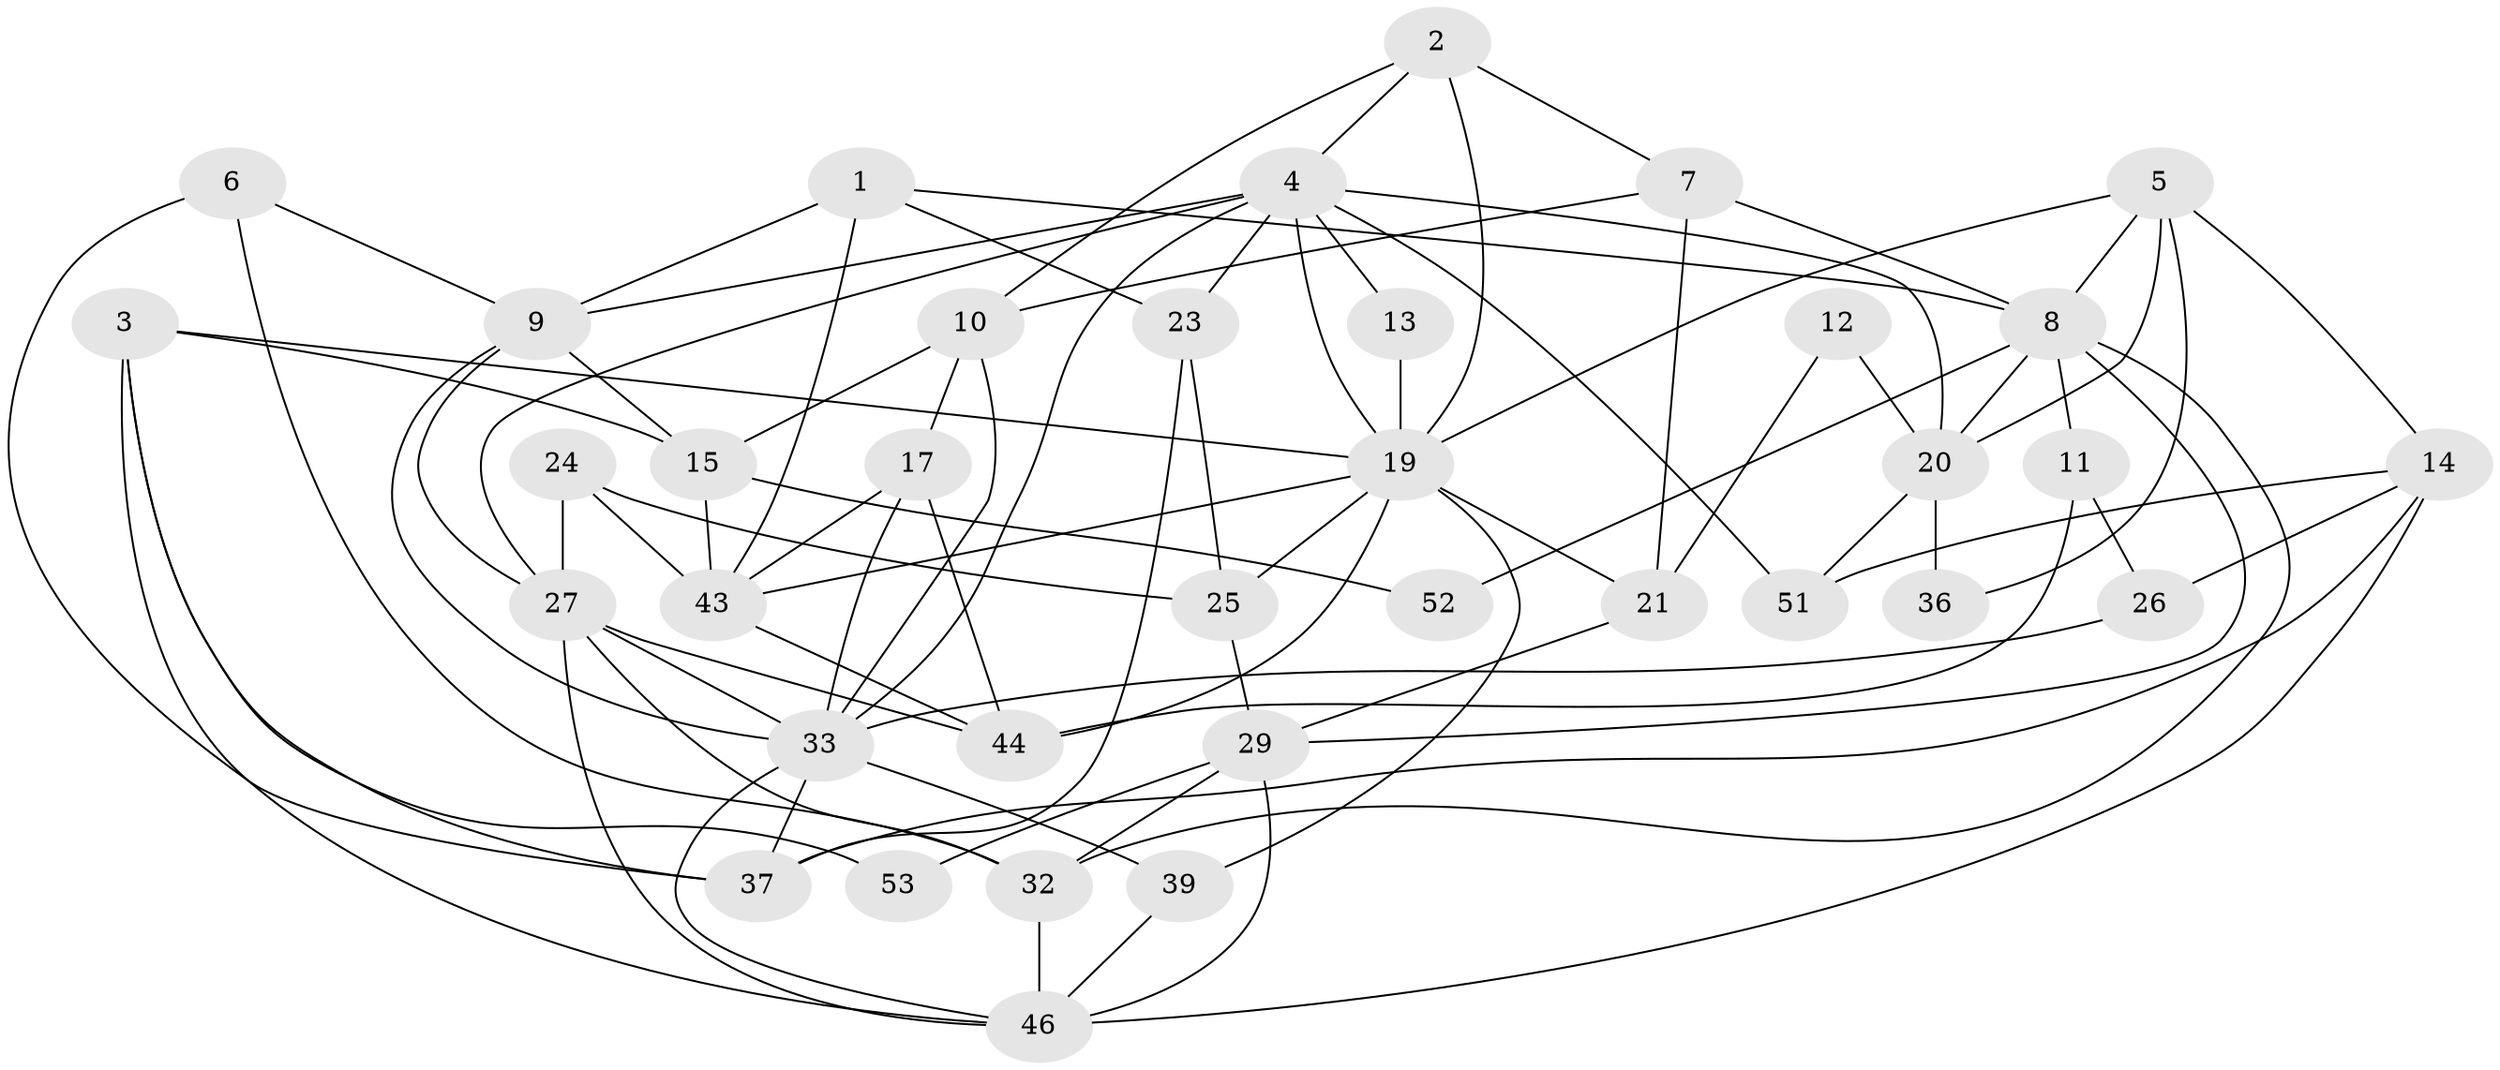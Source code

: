 // Generated by graph-tools (version 1.1) at 2025/52/02/27/25 19:52:03]
// undirected, 36 vertices, 85 edges
graph export_dot {
graph [start="1"]
  node [color=gray90,style=filled];
  1 [super="+18"];
  2;
  3 [super="+16"];
  4 [super="+45"];
  5 [super="+35"];
  6;
  7 [super="+56"];
  8 [super="+30"];
  9 [super="+49"];
  10 [super="+38"];
  11;
  12;
  13;
  14 [super="+22"];
  15 [super="+31"];
  17;
  19 [super="+50"];
  20 [super="+28"];
  21 [super="+55"];
  23;
  24;
  25 [super="+34"];
  26;
  27 [super="+41"];
  29;
  32 [super="+40"];
  33 [super="+47"];
  36;
  37 [super="+42"];
  39;
  43 [super="+54"];
  44;
  46 [super="+48"];
  51;
  52;
  53;
  1 -- 43;
  1 -- 8;
  1 -- 9;
  1 -- 23;
  2 -- 19;
  2 -- 7;
  2 -- 4;
  2 -- 10;
  3 -- 15;
  3 -- 19;
  3 -- 53;
  3 -- 37;
  3 -- 46;
  4 -- 9;
  4 -- 13;
  4 -- 33;
  4 -- 27;
  4 -- 19;
  4 -- 20;
  4 -- 51;
  4 -- 23;
  5 -- 36 [weight=2];
  5 -- 19 [weight=2];
  5 -- 20;
  5 -- 8;
  5 -- 14;
  6 -- 32;
  6 -- 9;
  6 -- 37;
  7 -- 8;
  7 -- 10 [weight=2];
  7 -- 21;
  8 -- 20;
  8 -- 11;
  8 -- 52;
  8 -- 29;
  8 -- 32;
  9 -- 27;
  9 -- 33;
  9 -- 15;
  10 -- 17;
  10 -- 15 [weight=2];
  10 -- 33;
  11 -- 26;
  11 -- 44;
  12 -- 20;
  12 -- 21;
  13 -- 19;
  14 -- 51;
  14 -- 26;
  14 -- 37;
  14 -- 46;
  15 -- 52;
  15 -- 43;
  17 -- 44;
  17 -- 33;
  17 -- 43;
  19 -- 44;
  19 -- 39;
  19 -- 21;
  19 -- 43;
  19 -- 25;
  20 -- 36;
  20 -- 51;
  21 -- 29;
  23 -- 37;
  23 -- 25;
  24 -- 25;
  24 -- 43;
  24 -- 27;
  25 -- 29;
  26 -- 33;
  27 -- 44;
  27 -- 32;
  27 -- 33;
  27 -- 46;
  29 -- 32;
  29 -- 53;
  29 -- 46;
  32 -- 46;
  33 -- 46;
  33 -- 37;
  33 -- 39;
  39 -- 46;
  43 -- 44;
}
